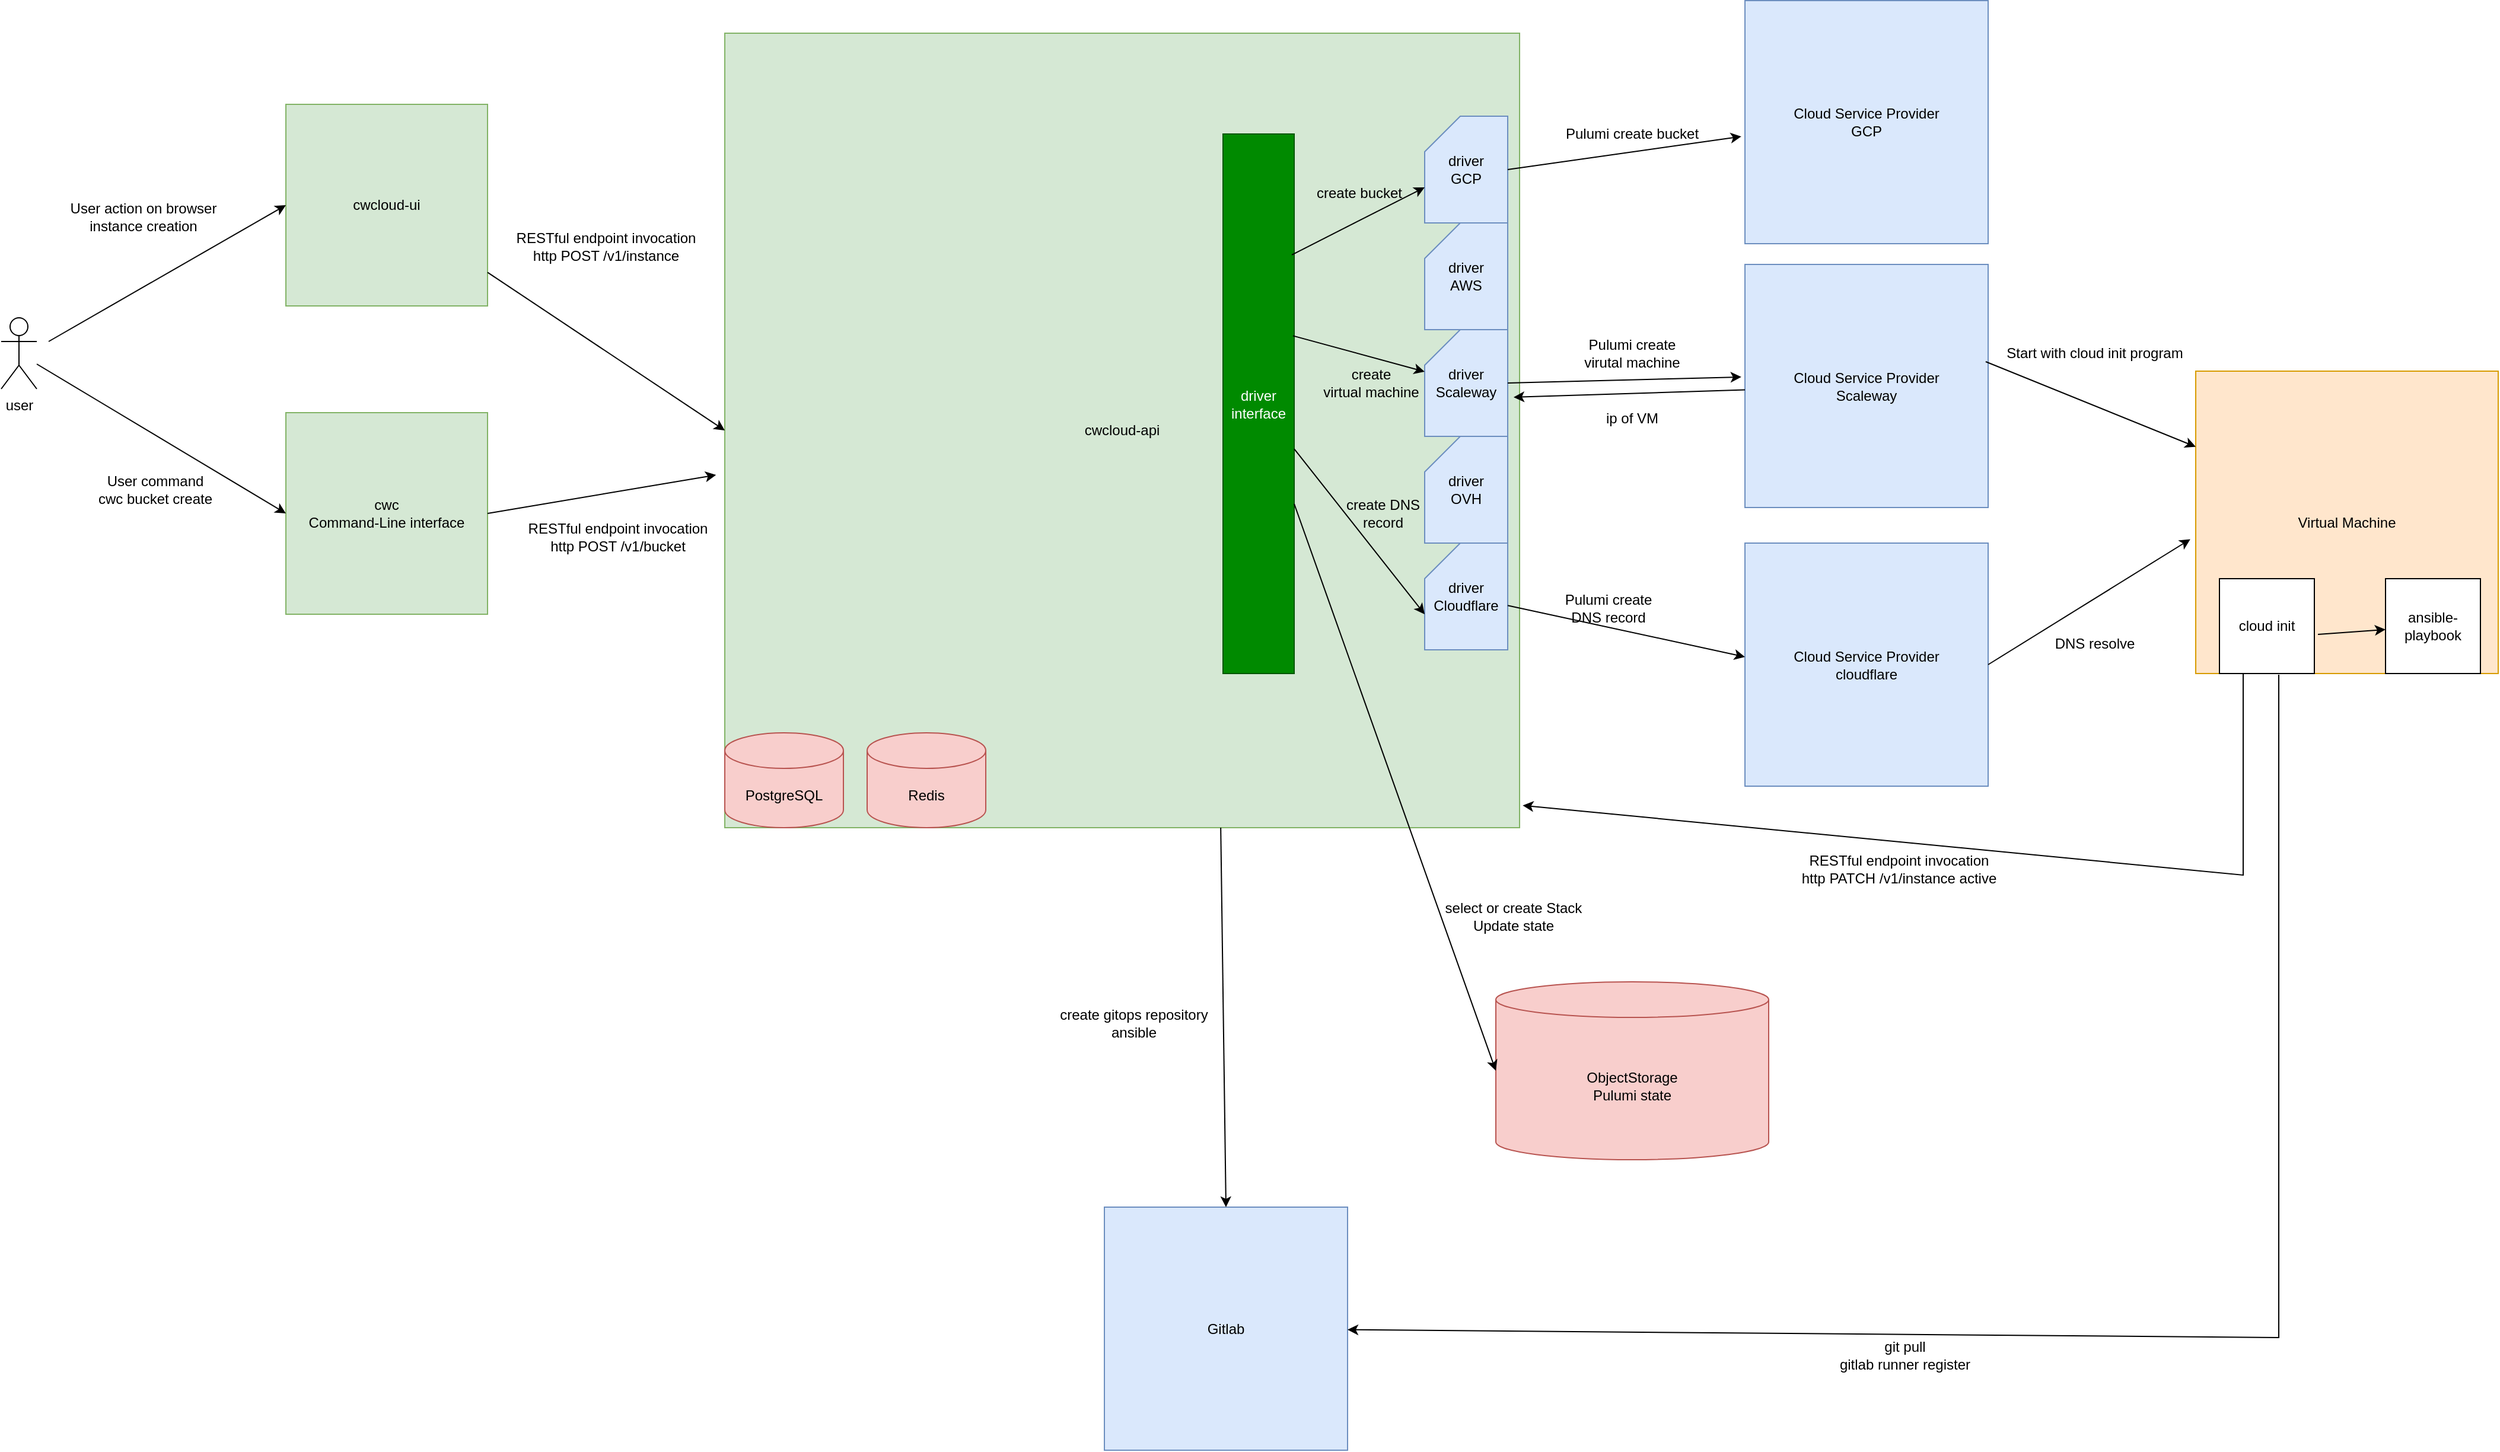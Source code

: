 <mxfile version="24.2.1" type="device">
  <diagram name="Page-1" id="8OBKk41p--By60RAJChD">
    <mxGraphModel dx="4082" dy="2148" grid="1" gridSize="10" guides="1" tooltips="1" connect="1" arrows="1" fold="1" page="1" pageScale="1" pageWidth="850" pageHeight="1100" math="0" shadow="0">
      <root>
        <mxCell id="0" />
        <mxCell id="1" parent="0" />
        <mxCell id="VmBzKAPH3LvwEZfFCWB9-1" value="cwcloud-api" style="whiteSpace=wrap;html=1;aspect=fixed;fillColor=#d5e8d4;strokeColor=#82b366;" vertex="1" parent="1">
          <mxGeometry x="220" y="110" width="670" height="670" as="geometry" />
        </mxCell>
        <mxCell id="VmBzKAPH3LvwEZfFCWB9-2" value="PostgreSQL" style="shape=cylinder3;whiteSpace=wrap;html=1;boundedLbl=1;backgroundOutline=1;size=15;fillColor=#f8cecc;strokeColor=#b85450;" vertex="1" parent="1">
          <mxGeometry x="220" y="700" width="100" height="80" as="geometry" />
        </mxCell>
        <mxCell id="VmBzKAPH3LvwEZfFCWB9-4" value="user" style="shape=umlActor;verticalLabelPosition=bottom;verticalAlign=top;html=1;outlineConnect=0;" vertex="1" parent="1">
          <mxGeometry x="-390" y="350" width="30" height="60" as="geometry" />
        </mxCell>
        <mxCell id="VmBzKAPH3LvwEZfFCWB9-8" value="cwcloud-ui" style="whiteSpace=wrap;html=1;aspect=fixed;fillColor=#d5e8d4;strokeColor=#82b366;" vertex="1" parent="1">
          <mxGeometry x="-150" y="170" width="170" height="170" as="geometry" />
        </mxCell>
        <mxCell id="VmBzKAPH3LvwEZfFCWB9-9" value="cwc&lt;div&gt;Command-Line interface&lt;/div&gt;" style="whiteSpace=wrap;html=1;aspect=fixed;fillColor=#d5e8d4;strokeColor=#82b366;" vertex="1" parent="1">
          <mxGeometry x="-150" y="430" width="170" height="170" as="geometry" />
        </mxCell>
        <mxCell id="VmBzKAPH3LvwEZfFCWB9-10" value="" style="endArrow=classic;html=1;rounded=0;entryX=0;entryY=0.5;entryDx=0;entryDy=0;" edge="1" parent="1" target="VmBzKAPH3LvwEZfFCWB9-8">
          <mxGeometry width="50" height="50" relative="1" as="geometry">
            <mxPoint x="-350" y="370" as="sourcePoint" />
            <mxPoint x="-300" y="330" as="targetPoint" />
          </mxGeometry>
        </mxCell>
        <mxCell id="VmBzKAPH3LvwEZfFCWB9-11" value="" style="endArrow=classic;html=1;rounded=0;entryX=0;entryY=0.5;entryDx=0;entryDy=0;" edge="1" parent="1" source="VmBzKAPH3LvwEZfFCWB9-4" target="VmBzKAPH3LvwEZfFCWB9-9">
          <mxGeometry width="50" height="50" relative="1" as="geometry">
            <mxPoint x="-340" y="390" as="sourcePoint" />
            <mxPoint x="-110" y="265" as="targetPoint" />
          </mxGeometry>
        </mxCell>
        <mxCell id="VmBzKAPH3LvwEZfFCWB9-12" value="" style="endArrow=classic;html=1;rounded=0;entryX=0;entryY=0.5;entryDx=0;entryDy=0;" edge="1" parent="1" source="VmBzKAPH3LvwEZfFCWB9-8" target="VmBzKAPH3LvwEZfFCWB9-1">
          <mxGeometry width="50" height="50" relative="1" as="geometry">
            <mxPoint x="160" y="380" as="sourcePoint" />
            <mxPoint x="210" y="330" as="targetPoint" />
          </mxGeometry>
        </mxCell>
        <mxCell id="VmBzKAPH3LvwEZfFCWB9-13" value="" style="endArrow=classic;html=1;rounded=0;exitX=1;exitY=0.5;exitDx=0;exitDy=0;entryX=-0.011;entryY=0.556;entryDx=0;entryDy=0;entryPerimeter=0;" edge="1" parent="1" source="VmBzKAPH3LvwEZfFCWB9-9" target="VmBzKAPH3LvwEZfFCWB9-1">
          <mxGeometry width="50" height="50" relative="1" as="geometry">
            <mxPoint x="60" y="297" as="sourcePoint" />
            <mxPoint x="250" y="380" as="targetPoint" />
          </mxGeometry>
        </mxCell>
        <mxCell id="VmBzKAPH3LvwEZfFCWB9-15" value="Redis" style="shape=cylinder3;whiteSpace=wrap;html=1;boundedLbl=1;backgroundOutline=1;size=15;fillColor=#f8cecc;strokeColor=#b85450;" vertex="1" parent="1">
          <mxGeometry x="340" y="700" width="100" height="80" as="geometry" />
        </mxCell>
        <mxCell id="VmBzKAPH3LvwEZfFCWB9-16" value="ObjectStorage&lt;br&gt;Pulumi state" style="shape=cylinder3;whiteSpace=wrap;html=1;boundedLbl=1;backgroundOutline=1;size=15;fillColor=#f8cecc;strokeColor=#b85450;" vertex="1" parent="1">
          <mxGeometry x="870" y="910" width="230" height="150" as="geometry" />
        </mxCell>
        <mxCell id="VmBzKAPH3LvwEZfFCWB9-25" value="driver&lt;br&gt;GCP" style="shape=card;whiteSpace=wrap;html=1;fillColor=#dae8fc;strokeColor=#6c8ebf;" vertex="1" parent="1">
          <mxGeometry x="810" y="180" width="70" height="90" as="geometry" />
        </mxCell>
        <mxCell id="VmBzKAPH3LvwEZfFCWB9-29" value="driver&lt;br&gt;AWS" style="shape=card;whiteSpace=wrap;html=1;fillColor=#dae8fc;strokeColor=#6c8ebf;" vertex="1" parent="1">
          <mxGeometry x="810" y="270" width="70" height="90" as="geometry" />
        </mxCell>
        <mxCell id="VmBzKAPH3LvwEZfFCWB9-30" value="driver&lt;br&gt;Scaleway" style="shape=card;whiteSpace=wrap;html=1;fillColor=#dae8fc;strokeColor=#6c8ebf;" vertex="1" parent="1">
          <mxGeometry x="810" y="360" width="70" height="90" as="geometry" />
        </mxCell>
        <mxCell id="VmBzKAPH3LvwEZfFCWB9-31" value="driver&lt;br&gt;OVH" style="shape=card;whiteSpace=wrap;html=1;fillColor=#dae8fc;strokeColor=#6c8ebf;" vertex="1" parent="1">
          <mxGeometry x="810" y="450" width="70" height="90" as="geometry" />
        </mxCell>
        <mxCell id="VmBzKAPH3LvwEZfFCWB9-32" value="driver&lt;br&gt;Cloudflare" style="shape=card;whiteSpace=wrap;html=1;fillColor=#dae8fc;strokeColor=#6c8ebf;" vertex="1" parent="1">
          <mxGeometry x="810" y="540" width="70" height="90" as="geometry" />
        </mxCell>
        <mxCell id="VmBzKAPH3LvwEZfFCWB9-33" value="RESTful endpoint invocation&lt;br&gt;http POST /v1/instance" style="text;html=1;align=center;verticalAlign=middle;whiteSpace=wrap;rounded=0;" vertex="1" parent="1">
          <mxGeometry x="20" y="275" width="200" height="30" as="geometry" />
        </mxCell>
        <mxCell id="VmBzKAPH3LvwEZfFCWB9-34" value="RESTful endpoint invocation&lt;br&gt;http POST /v1/bucket" style="text;html=1;align=center;verticalAlign=middle;whiteSpace=wrap;rounded=0;" vertex="1" parent="1">
          <mxGeometry x="30" y="520" width="200" height="30" as="geometry" />
        </mxCell>
        <mxCell id="VmBzKAPH3LvwEZfFCWB9-36" style="edgeStyle=orthogonalEdgeStyle;rounded=0;orthogonalLoop=1;jettySize=auto;html=1;exitX=0.5;exitY=1;exitDx=0;exitDy=0;" edge="1" parent="1" source="VmBzKAPH3LvwEZfFCWB9-34" target="VmBzKAPH3LvwEZfFCWB9-34">
          <mxGeometry relative="1" as="geometry" />
        </mxCell>
        <mxCell id="VmBzKAPH3LvwEZfFCWB9-37" value="User command&lt;br&gt;cwc bucket create" style="text;html=1;align=center;verticalAlign=middle;whiteSpace=wrap;rounded=0;" vertex="1" parent="1">
          <mxGeometry x="-360" y="480" width="200" height="30" as="geometry" />
        </mxCell>
        <mxCell id="VmBzKAPH3LvwEZfFCWB9-38" value="User action on browser&lt;br&gt;instance creation" style="text;html=1;align=center;verticalAlign=middle;whiteSpace=wrap;rounded=0;" vertex="1" parent="1">
          <mxGeometry x="-370" y="250" width="200" height="30" as="geometry" />
        </mxCell>
        <mxCell id="VmBzKAPH3LvwEZfFCWB9-39" value="Cloud Service Provider&lt;br&gt;GCP" style="whiteSpace=wrap;html=1;aspect=fixed;fillColor=#dae8fc;strokeColor=#6c8ebf;" vertex="1" parent="1">
          <mxGeometry x="1080" y="82.5" width="205" height="205" as="geometry" />
        </mxCell>
        <mxCell id="VmBzKAPH3LvwEZfFCWB9-40" value="Cloud Service Provider&lt;br&gt;&lt;div&gt;cloudflare&lt;/div&gt;" style="whiteSpace=wrap;html=1;aspect=fixed;fillColor=#dae8fc;strokeColor=#6c8ebf;" vertex="1" parent="1">
          <mxGeometry x="1080" y="540" width="205" height="205" as="geometry" />
        </mxCell>
        <mxCell id="VmBzKAPH3LvwEZfFCWB9-43" value="driver&lt;div&gt;interface&lt;/div&gt;" style="rounded=0;whiteSpace=wrap;html=1;fillColor=#008a00;fontColor=#ffffff;strokeColor=#005700;" vertex="1" parent="1">
          <mxGeometry x="640" y="195" width="60" height="455" as="geometry" />
        </mxCell>
        <mxCell id="VmBzKAPH3LvwEZfFCWB9-44" value="" style="endArrow=classic;html=1;rounded=0;exitX=0.967;exitY=0.224;exitDx=0;exitDy=0;exitPerimeter=0;entryX=0;entryY=0;entryDx=0;entryDy=60;entryPerimeter=0;" edge="1" parent="1" source="VmBzKAPH3LvwEZfFCWB9-43" target="VmBzKAPH3LvwEZfFCWB9-25">
          <mxGeometry width="50" height="50" relative="1" as="geometry">
            <mxPoint x="700" y="330" as="sourcePoint" />
            <mxPoint x="750" y="280" as="targetPoint" />
          </mxGeometry>
        </mxCell>
        <mxCell id="VmBzKAPH3LvwEZfFCWB9-46" value="" style="endArrow=classic;html=1;rounded=0;entryX=0;entryY=0;entryDx=0;entryDy=60;entryPerimeter=0;" edge="1" parent="1" source="VmBzKAPH3LvwEZfFCWB9-43" target="VmBzKAPH3LvwEZfFCWB9-32">
          <mxGeometry width="50" height="50" relative="1" as="geometry">
            <mxPoint x="698" y="307" as="sourcePoint" />
            <mxPoint x="820" y="250" as="targetPoint" />
          </mxGeometry>
        </mxCell>
        <mxCell id="VmBzKAPH3LvwEZfFCWB9-47" value="create DNS&lt;br&gt;record" style="text;html=1;align=center;verticalAlign=middle;whiteSpace=wrap;rounded=0;" vertex="1" parent="1">
          <mxGeometry x="700" y="500" width="150" height="30" as="geometry" />
        </mxCell>
        <mxCell id="VmBzKAPH3LvwEZfFCWB9-48" value="Cloud Service Provider&lt;br&gt;Scaleway" style="whiteSpace=wrap;html=1;aspect=fixed;fillColor=#dae8fc;strokeColor=#6c8ebf;" vertex="1" parent="1">
          <mxGeometry x="1080" y="305" width="205" height="205" as="geometry" />
        </mxCell>
        <mxCell id="VmBzKAPH3LvwEZfFCWB9-49" value="" style="endArrow=classic;html=1;rounded=0;exitX=0.983;exitY=0.374;exitDx=0;exitDy=0;exitPerimeter=0;" edge="1" parent="1" source="VmBzKAPH3LvwEZfFCWB9-43" target="VmBzKAPH3LvwEZfFCWB9-30">
          <mxGeometry width="50" height="50" relative="1" as="geometry">
            <mxPoint x="698" y="307" as="sourcePoint" />
            <mxPoint x="820" y="250" as="targetPoint" />
          </mxGeometry>
        </mxCell>
        <mxCell id="VmBzKAPH3LvwEZfFCWB9-50" value="create bucket" style="text;html=1;align=center;verticalAlign=middle;whiteSpace=wrap;rounded=0;" vertex="1" parent="1">
          <mxGeometry x="670" y="230" width="170" height="30" as="geometry" />
        </mxCell>
        <mxCell id="VmBzKAPH3LvwEZfFCWB9-51" value="" style="endArrow=classic;html=1;rounded=0;exitX=1;exitY=0.5;exitDx=0;exitDy=0;exitPerimeter=0;entryX=-0.015;entryY=0.463;entryDx=0;entryDy=0;entryPerimeter=0;" edge="1" parent="1" source="VmBzKAPH3LvwEZfFCWB9-30" target="VmBzKAPH3LvwEZfFCWB9-48">
          <mxGeometry width="50" height="50" relative="1" as="geometry">
            <mxPoint x="770" y="380" as="sourcePoint" />
            <mxPoint x="930" y="320" as="targetPoint" />
          </mxGeometry>
        </mxCell>
        <mxCell id="VmBzKAPH3LvwEZfFCWB9-52" value="create &lt;br&gt;virtual machine" style="text;html=1;align=center;verticalAlign=middle;whiteSpace=wrap;rounded=0;" vertex="1" parent="1">
          <mxGeometry x="680" y="390" width="170" height="30" as="geometry" />
        </mxCell>
        <mxCell id="VmBzKAPH3LvwEZfFCWB9-53" style="edgeStyle=orthogonalEdgeStyle;rounded=0;orthogonalLoop=1;jettySize=auto;html=1;exitX=0.5;exitY=1;exitDx=0;exitDy=0;" edge="1" parent="1" source="VmBzKAPH3LvwEZfFCWB9-52" target="VmBzKAPH3LvwEZfFCWB9-52">
          <mxGeometry relative="1" as="geometry" />
        </mxCell>
        <mxCell id="VmBzKAPH3LvwEZfFCWB9-54" value="" style="endArrow=classic;html=1;rounded=0;exitX=1;exitY=0.5;exitDx=0;exitDy=0;exitPerimeter=0;entryX=-0.015;entryY=0.559;entryDx=0;entryDy=0;entryPerimeter=0;" edge="1" parent="1" source="VmBzKAPH3LvwEZfFCWB9-25" target="VmBzKAPH3LvwEZfFCWB9-39">
          <mxGeometry width="50" height="50" relative="1" as="geometry">
            <mxPoint x="900" y="235" as="sourcePoint" />
            <mxPoint x="1097" y="230" as="targetPoint" />
          </mxGeometry>
        </mxCell>
        <mxCell id="VmBzKAPH3LvwEZfFCWB9-55" value="" style="endArrow=classic;html=1;rounded=0;entryX=0;entryY=0.5;entryDx=0;entryDy=0;entryPerimeter=0;" edge="1" parent="1" source="VmBzKAPH3LvwEZfFCWB9-43" target="VmBzKAPH3LvwEZfFCWB9-16">
          <mxGeometry width="50" height="50" relative="1" as="geometry">
            <mxPoint x="550" y="740" as="sourcePoint" />
            <mxPoint x="550" y="670" as="targetPoint" />
          </mxGeometry>
        </mxCell>
        <mxCell id="VmBzKAPH3LvwEZfFCWB9-56" value="create gitops repository&lt;br&gt;ansible" style="text;html=1;align=center;verticalAlign=middle;whiteSpace=wrap;rounded=0;" vertex="1" parent="1">
          <mxGeometry x="490" y="930" width="150" height="30" as="geometry" />
        </mxCell>
        <mxCell id="VmBzKAPH3LvwEZfFCWB9-57" value="Pulumi create bucket" style="text;html=1;align=center;verticalAlign=middle;whiteSpace=wrap;rounded=0;" vertex="1" parent="1">
          <mxGeometry x="900" y="180" width="170" height="30" as="geometry" />
        </mxCell>
        <mxCell id="VmBzKAPH3LvwEZfFCWB9-58" value="Pulumi create&lt;br&gt;virutal machine" style="text;html=1;align=center;verticalAlign=middle;whiteSpace=wrap;rounded=0;" vertex="1" parent="1">
          <mxGeometry x="900" y="365" width="170" height="30" as="geometry" />
        </mxCell>
        <mxCell id="VmBzKAPH3LvwEZfFCWB9-59" value="" style="endArrow=classic;html=1;rounded=0;entryX=0;entryY=0.468;entryDx=0;entryDy=0;entryPerimeter=0;" edge="1" parent="1" source="VmBzKAPH3LvwEZfFCWB9-32" target="VmBzKAPH3LvwEZfFCWB9-40">
          <mxGeometry width="50" height="50" relative="1" as="geometry">
            <mxPoint x="950" y="500" as="sourcePoint" />
            <mxPoint x="1060" y="639" as="targetPoint" />
          </mxGeometry>
        </mxCell>
        <mxCell id="VmBzKAPH3LvwEZfFCWB9-61" value="Pulumi create&lt;br&gt;DNS record" style="text;html=1;align=center;verticalAlign=middle;whiteSpace=wrap;rounded=0;" vertex="1" parent="1">
          <mxGeometry x="880" y="580" width="170" height="30" as="geometry" />
        </mxCell>
        <mxCell id="VmBzKAPH3LvwEZfFCWB9-62" value="" style="endArrow=classic;html=1;rounded=0;entryX=1.071;entryY=0.633;entryDx=0;entryDy=0;entryPerimeter=0;" edge="1" parent="1" source="VmBzKAPH3LvwEZfFCWB9-48" target="VmBzKAPH3LvwEZfFCWB9-30">
          <mxGeometry width="50" height="50" relative="1" as="geometry">
            <mxPoint x="890" y="415" as="sourcePoint" />
            <mxPoint x="1087" y="410" as="targetPoint" />
          </mxGeometry>
        </mxCell>
        <mxCell id="VmBzKAPH3LvwEZfFCWB9-63" value="ip of VM" style="text;html=1;align=center;verticalAlign=middle;whiteSpace=wrap;rounded=0;" vertex="1" parent="1">
          <mxGeometry x="900" y="420" width="170" height="30" as="geometry" />
        </mxCell>
        <mxCell id="VmBzKAPH3LvwEZfFCWB9-71" value="Virtual Machine" style="whiteSpace=wrap;html=1;aspect=fixed;fillColor=#ffe6cc;strokeColor=#d79b00;" vertex="1" parent="1">
          <mxGeometry x="1460" y="395" width="255" height="255" as="geometry" />
        </mxCell>
        <mxCell id="VmBzKAPH3LvwEZfFCWB9-72" value="Gitlab" style="whiteSpace=wrap;html=1;aspect=fixed;fillColor=#dae8fc;strokeColor=#6c8ebf;" vertex="1" parent="1">
          <mxGeometry x="540" y="1100" width="205" height="205" as="geometry" />
        </mxCell>
        <mxCell id="VmBzKAPH3LvwEZfFCWB9-73" value="" style="endArrow=classic;html=1;rounded=0;exitX=0.624;exitY=1;exitDx=0;exitDy=0;exitPerimeter=0;entryX=0.5;entryY=0;entryDx=0;entryDy=0;" edge="1" parent="1" source="VmBzKAPH3LvwEZfFCWB9-1" target="VmBzKAPH3LvwEZfFCWB9-72">
          <mxGeometry width="50" height="50" relative="1" as="geometry">
            <mxPoint x="910" y="720" as="sourcePoint" />
            <mxPoint x="960" y="670" as="targetPoint" />
          </mxGeometry>
        </mxCell>
        <mxCell id="VmBzKAPH3LvwEZfFCWB9-74" value="select or create Stack&lt;br&gt;Update state" style="text;html=1;align=center;verticalAlign=middle;whiteSpace=wrap;rounded=0;" vertex="1" parent="1">
          <mxGeometry x="810" y="840" width="150" height="30" as="geometry" />
        </mxCell>
        <mxCell id="VmBzKAPH3LvwEZfFCWB9-77" value="" style="endArrow=classic;html=1;rounded=0;exitX=0.99;exitY=0.4;exitDx=0;exitDy=0;exitPerimeter=0;entryX=0;entryY=0.25;entryDx=0;entryDy=0;" edge="1" parent="1" source="VmBzKAPH3LvwEZfFCWB9-48" target="VmBzKAPH3LvwEZfFCWB9-71">
          <mxGeometry width="50" height="50" relative="1" as="geometry">
            <mxPoint x="1360" y="470" as="sourcePoint" />
            <mxPoint x="1410" y="420" as="targetPoint" />
          </mxGeometry>
        </mxCell>
        <mxCell id="VmBzKAPH3LvwEZfFCWB9-78" value="Start with cloud init program" style="text;html=1;align=center;verticalAlign=middle;whiteSpace=wrap;rounded=0;" vertex="1" parent="1">
          <mxGeometry x="1290" y="365" width="170" height="30" as="geometry" />
        </mxCell>
        <mxCell id="VmBzKAPH3LvwEZfFCWB9-79" value="cloud init" style="whiteSpace=wrap;html=1;aspect=fixed;" vertex="1" parent="1">
          <mxGeometry x="1480" y="570" width="80" height="80" as="geometry" />
        </mxCell>
        <mxCell id="VmBzKAPH3LvwEZfFCWB9-81" value="" style="endArrow=classic;html=1;rounded=0;exitX=1;exitY=0.5;exitDx=0;exitDy=0;entryX=-0.018;entryY=0.556;entryDx=0;entryDy=0;entryPerimeter=0;" edge="1" parent="1" source="VmBzKAPH3LvwEZfFCWB9-40" target="VmBzKAPH3LvwEZfFCWB9-71">
          <mxGeometry width="50" height="50" relative="1" as="geometry">
            <mxPoint x="1293" y="397" as="sourcePoint" />
            <mxPoint x="1470" y="461" as="targetPoint" />
          </mxGeometry>
        </mxCell>
        <mxCell id="VmBzKAPH3LvwEZfFCWB9-82" value="DNS resolve" style="text;html=1;align=center;verticalAlign=middle;whiteSpace=wrap;rounded=0;" vertex="1" parent="1">
          <mxGeometry x="1290" y="610" width="170" height="30" as="geometry" />
        </mxCell>
        <mxCell id="VmBzKAPH3LvwEZfFCWB9-83" value="" style="endArrow=classic;html=1;rounded=0;exitX=0.625;exitY=1.013;exitDx=0;exitDy=0;exitPerimeter=0;" edge="1" parent="1" source="VmBzKAPH3LvwEZfFCWB9-79" target="VmBzKAPH3LvwEZfFCWB9-72">
          <mxGeometry width="50" height="50" relative="1" as="geometry">
            <mxPoint x="1547.5" y="880" as="sourcePoint" />
            <mxPoint x="1598" y="1170" as="targetPoint" />
            <Array as="points">
              <mxPoint x="1530" y="1210" />
            </Array>
          </mxGeometry>
        </mxCell>
        <mxCell id="VmBzKAPH3LvwEZfFCWB9-84" value="git pull&lt;br&gt;gitlab runner register" style="text;html=1;align=center;verticalAlign=middle;whiteSpace=wrap;rounded=0;" vertex="1" parent="1">
          <mxGeometry x="1140" y="1210" width="150" height="30" as="geometry" />
        </mxCell>
        <mxCell id="VmBzKAPH3LvwEZfFCWB9-86" value="ansible-playbook" style="whiteSpace=wrap;html=1;aspect=fixed;" vertex="1" parent="1">
          <mxGeometry x="1620" y="570" width="80" height="80" as="geometry" />
        </mxCell>
        <mxCell id="VmBzKAPH3LvwEZfFCWB9-87" value="" style="endArrow=classic;html=1;rounded=0;exitX=1.038;exitY=0.588;exitDx=0;exitDy=0;exitPerimeter=0;" edge="1" parent="1" source="VmBzKAPH3LvwEZfFCWB9-79" target="VmBzKAPH3LvwEZfFCWB9-86">
          <mxGeometry width="50" height="50" relative="1" as="geometry">
            <mxPoint x="1590" y="610" as="sourcePoint" />
            <mxPoint x="1640" y="560" as="targetPoint" />
          </mxGeometry>
        </mxCell>
        <mxCell id="VmBzKAPH3LvwEZfFCWB9-88" value="" style="endArrow=classic;html=1;rounded=0;exitX=0.25;exitY=1;exitDx=0;exitDy=0;entryX=1.004;entryY=0.972;entryDx=0;entryDy=0;entryPerimeter=0;" edge="1" parent="1" source="VmBzKAPH3LvwEZfFCWB9-79" target="VmBzKAPH3LvwEZfFCWB9-1">
          <mxGeometry width="50" height="50" relative="1" as="geometry">
            <mxPoint x="1290" y="960" as="sourcePoint" />
            <mxPoint x="1340" y="910" as="targetPoint" />
            <Array as="points">
              <mxPoint x="1500" y="820" />
            </Array>
          </mxGeometry>
        </mxCell>
        <mxCell id="VmBzKAPH3LvwEZfFCWB9-89" value="RESTful endpoint invocation&lt;br&gt;http PATCH /v1/instance active" style="text;html=1;align=center;verticalAlign=middle;whiteSpace=wrap;rounded=0;" vertex="1" parent="1">
          <mxGeometry x="1110" y="800" width="200" height="30" as="geometry" />
        </mxCell>
      </root>
    </mxGraphModel>
  </diagram>
</mxfile>
